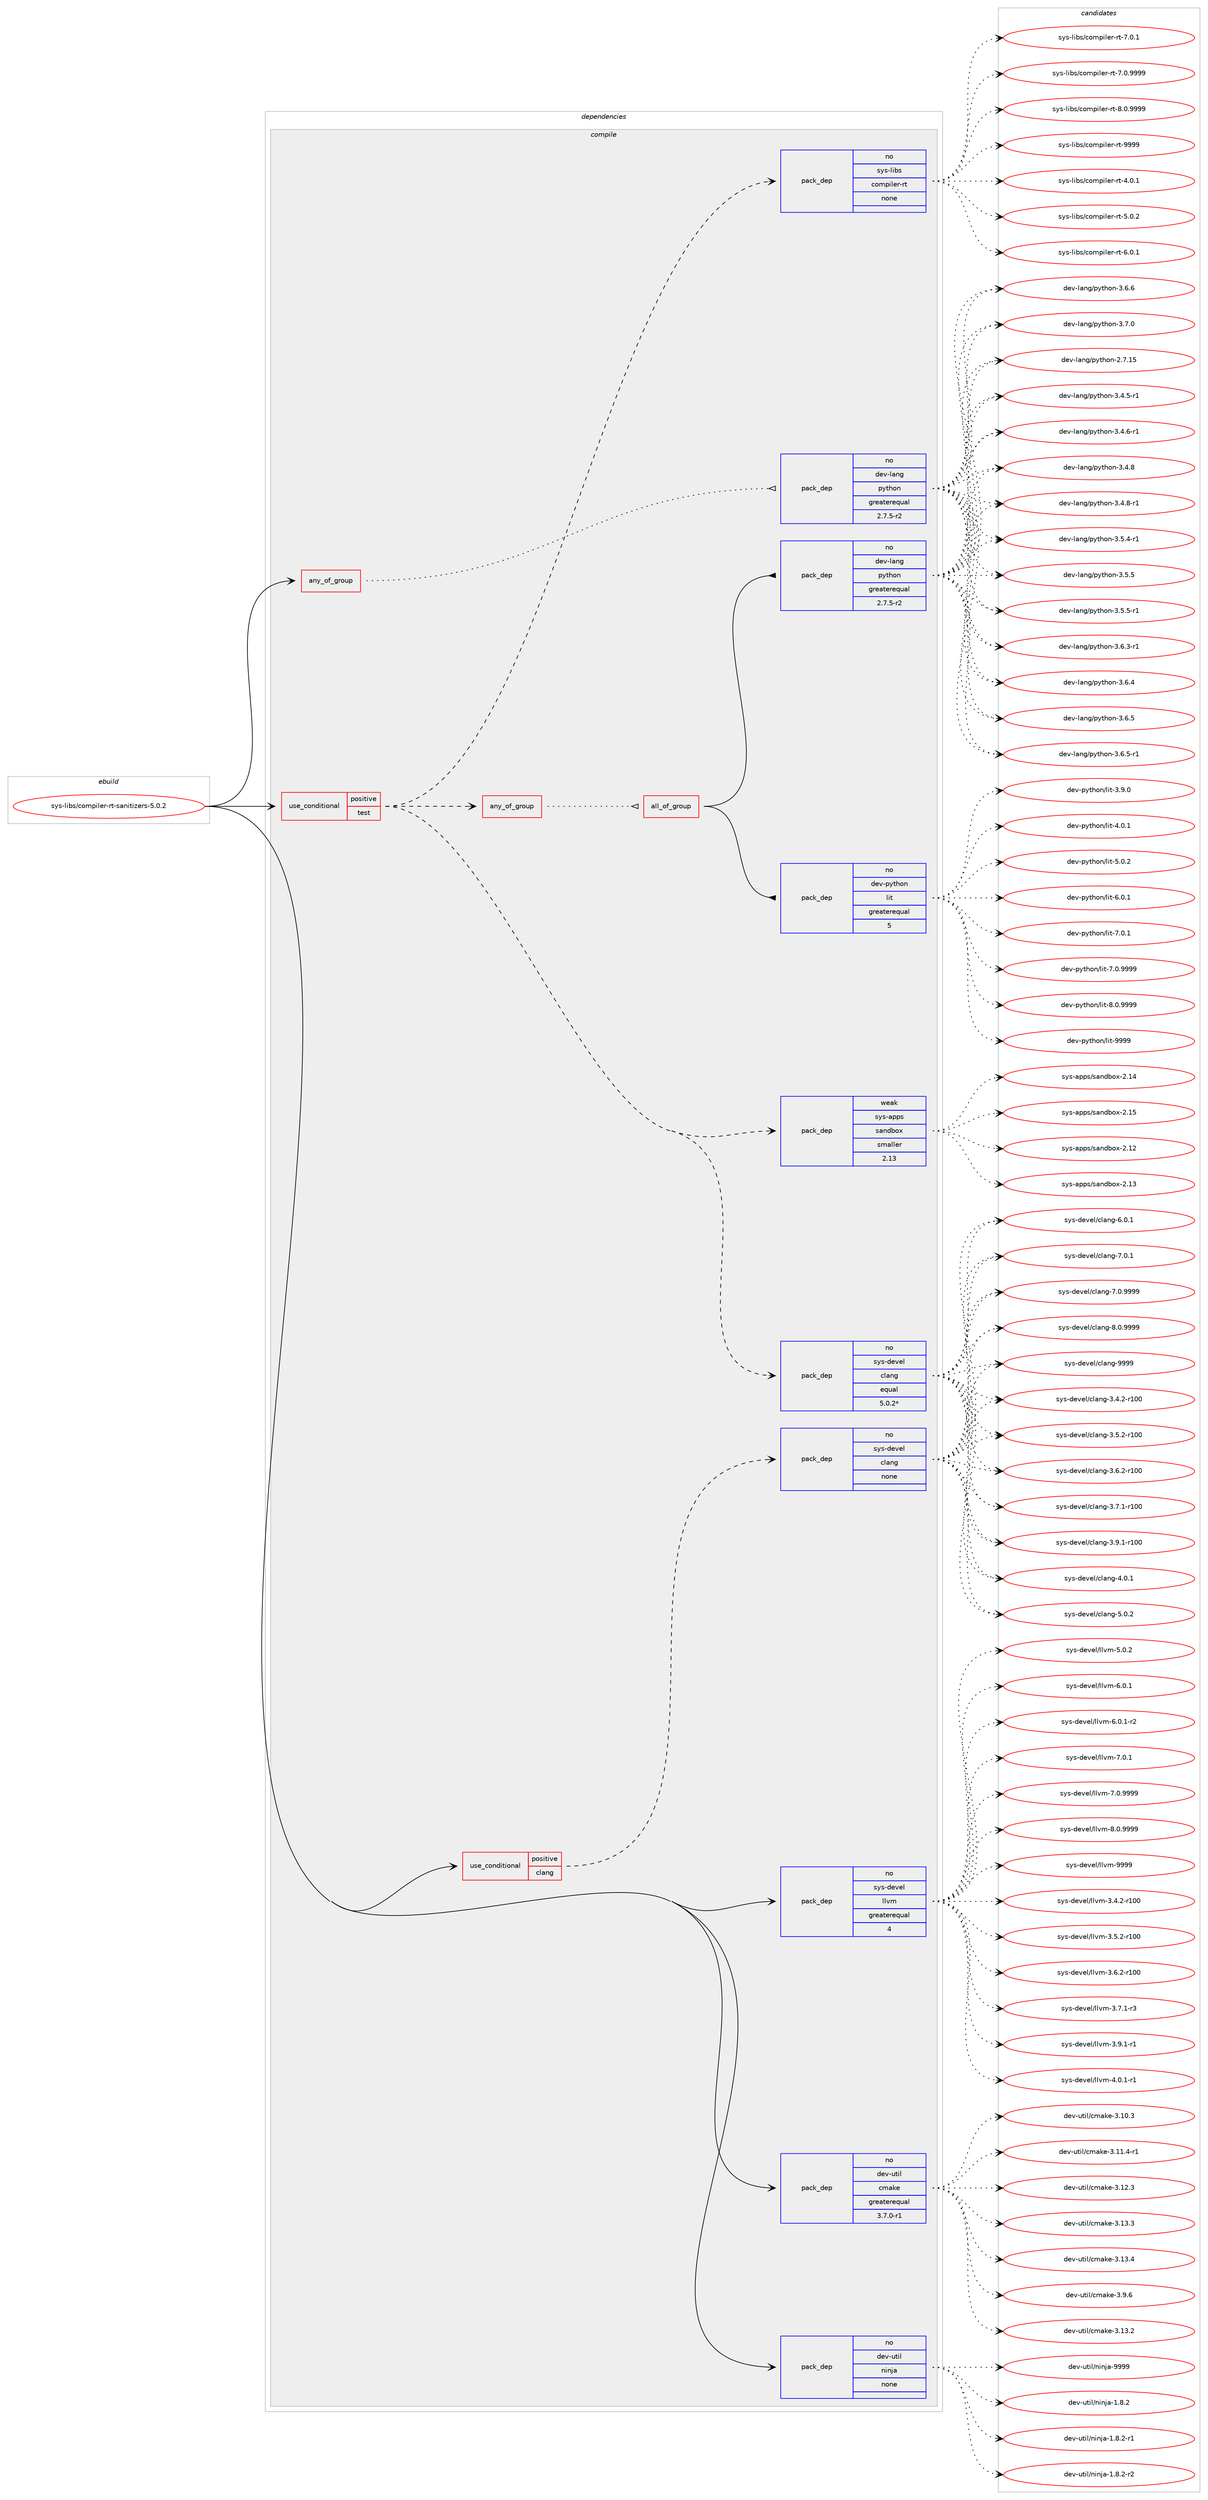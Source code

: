 digraph prolog {

# *************
# Graph options
# *************

newrank=true;
concentrate=true;
compound=true;
graph [rankdir=LR,fontname=Helvetica,fontsize=10,ranksep=1.5];#, ranksep=2.5, nodesep=0.2];
edge  [arrowhead=vee];
node  [fontname=Helvetica,fontsize=10];

# **********
# The ebuild
# **********

subgraph cluster_leftcol {
color=gray;
rank=same;
label=<<i>ebuild</i>>;
id [label="sys-libs/compiler-rt-sanitizers-5.0.2", color=red, width=4, href="../sys-libs/compiler-rt-sanitizers-5.0.2.svg"];
}

# ****************
# The dependencies
# ****************

subgraph cluster_midcol {
color=gray;
label=<<i>dependencies</i>>;
subgraph cluster_compile {
fillcolor="#eeeeee";
style=filled;
label=<<i>compile</i>>;
subgraph any150 {
dependency7066 [label=<<TABLE BORDER="0" CELLBORDER="1" CELLSPACING="0" CELLPADDING="4"><TR><TD CELLPADDING="10">any_of_group</TD></TR></TABLE>>, shape=none, color=red];subgraph pack5797 {
dependency7067 [label=<<TABLE BORDER="0" CELLBORDER="1" CELLSPACING="0" CELLPADDING="4" WIDTH="220"><TR><TD ROWSPAN="6" CELLPADDING="30">pack_dep</TD></TR><TR><TD WIDTH="110">no</TD></TR><TR><TD>dev-lang</TD></TR><TR><TD>python</TD></TR><TR><TD>greaterequal</TD></TR><TR><TD>2.7.5-r2</TD></TR></TABLE>>, shape=none, color=blue];
}
dependency7066:e -> dependency7067:w [weight=20,style="dotted",arrowhead="oinv"];
}
id:e -> dependency7066:w [weight=20,style="solid",arrowhead="vee"];
subgraph cond1112 {
dependency7068 [label=<<TABLE BORDER="0" CELLBORDER="1" CELLSPACING="0" CELLPADDING="4"><TR><TD ROWSPAN="3" CELLPADDING="10">use_conditional</TD></TR><TR><TD>positive</TD></TR><TR><TD>clang</TD></TR></TABLE>>, shape=none, color=red];
subgraph pack5798 {
dependency7069 [label=<<TABLE BORDER="0" CELLBORDER="1" CELLSPACING="0" CELLPADDING="4" WIDTH="220"><TR><TD ROWSPAN="6" CELLPADDING="30">pack_dep</TD></TR><TR><TD WIDTH="110">no</TD></TR><TR><TD>sys-devel</TD></TR><TR><TD>clang</TD></TR><TR><TD>none</TD></TR><TR><TD></TD></TR></TABLE>>, shape=none, color=blue];
}
dependency7068:e -> dependency7069:w [weight=20,style="dashed",arrowhead="vee"];
}
id:e -> dependency7068:w [weight=20,style="solid",arrowhead="vee"];
subgraph cond1113 {
dependency7070 [label=<<TABLE BORDER="0" CELLBORDER="1" CELLSPACING="0" CELLPADDING="4"><TR><TD ROWSPAN="3" CELLPADDING="10">use_conditional</TD></TR><TR><TD>positive</TD></TR><TR><TD>test</TD></TR></TABLE>>, shape=none, color=red];
subgraph pack5799 {
dependency7071 [label=<<TABLE BORDER="0" CELLBORDER="1" CELLSPACING="0" CELLPADDING="4" WIDTH="220"><TR><TD ROWSPAN="6" CELLPADDING="30">pack_dep</TD></TR><TR><TD WIDTH="110">weak</TD></TR><TR><TD>sys-apps</TD></TR><TR><TD>sandbox</TD></TR><TR><TD>smaller</TD></TR><TR><TD>2.13</TD></TR></TABLE>>, shape=none, color=blue];
}
dependency7070:e -> dependency7071:w [weight=20,style="dashed",arrowhead="vee"];
subgraph any151 {
dependency7072 [label=<<TABLE BORDER="0" CELLBORDER="1" CELLSPACING="0" CELLPADDING="4"><TR><TD CELLPADDING="10">any_of_group</TD></TR></TABLE>>, shape=none, color=red];subgraph all10 {
dependency7073 [label=<<TABLE BORDER="0" CELLBORDER="1" CELLSPACING="0" CELLPADDING="4"><TR><TD CELLPADDING="10">all_of_group</TD></TR></TABLE>>, shape=none, color=red];subgraph pack5800 {
dependency7074 [label=<<TABLE BORDER="0" CELLBORDER="1" CELLSPACING="0" CELLPADDING="4" WIDTH="220"><TR><TD ROWSPAN="6" CELLPADDING="30">pack_dep</TD></TR><TR><TD WIDTH="110">no</TD></TR><TR><TD>dev-lang</TD></TR><TR><TD>python</TD></TR><TR><TD>greaterequal</TD></TR><TR><TD>2.7.5-r2</TD></TR></TABLE>>, shape=none, color=blue];
}
dependency7073:e -> dependency7074:w [weight=20,style="solid",arrowhead="inv"];
subgraph pack5801 {
dependency7075 [label=<<TABLE BORDER="0" CELLBORDER="1" CELLSPACING="0" CELLPADDING="4" WIDTH="220"><TR><TD ROWSPAN="6" CELLPADDING="30">pack_dep</TD></TR><TR><TD WIDTH="110">no</TD></TR><TR><TD>dev-python</TD></TR><TR><TD>lit</TD></TR><TR><TD>greaterequal</TD></TR><TR><TD>5</TD></TR></TABLE>>, shape=none, color=blue];
}
dependency7073:e -> dependency7075:w [weight=20,style="solid",arrowhead="inv"];
}
dependency7072:e -> dependency7073:w [weight=20,style="dotted",arrowhead="oinv"];
}
dependency7070:e -> dependency7072:w [weight=20,style="dashed",arrowhead="vee"];
subgraph pack5802 {
dependency7076 [label=<<TABLE BORDER="0" CELLBORDER="1" CELLSPACING="0" CELLPADDING="4" WIDTH="220"><TR><TD ROWSPAN="6" CELLPADDING="30">pack_dep</TD></TR><TR><TD WIDTH="110">no</TD></TR><TR><TD>sys-devel</TD></TR><TR><TD>clang</TD></TR><TR><TD>equal</TD></TR><TR><TD>5.0.2*</TD></TR></TABLE>>, shape=none, color=blue];
}
dependency7070:e -> dependency7076:w [weight=20,style="dashed",arrowhead="vee"];
subgraph pack5803 {
dependency7077 [label=<<TABLE BORDER="0" CELLBORDER="1" CELLSPACING="0" CELLPADDING="4" WIDTH="220"><TR><TD ROWSPAN="6" CELLPADDING="30">pack_dep</TD></TR><TR><TD WIDTH="110">no</TD></TR><TR><TD>sys-libs</TD></TR><TR><TD>compiler-rt</TD></TR><TR><TD>none</TD></TR><TR><TD></TD></TR></TABLE>>, shape=none, color=blue];
}
dependency7070:e -> dependency7077:w [weight=20,style="dashed",arrowhead="vee"];
}
id:e -> dependency7070:w [weight=20,style="solid",arrowhead="vee"];
subgraph pack5804 {
dependency7078 [label=<<TABLE BORDER="0" CELLBORDER="1" CELLSPACING="0" CELLPADDING="4" WIDTH="220"><TR><TD ROWSPAN="6" CELLPADDING="30">pack_dep</TD></TR><TR><TD WIDTH="110">no</TD></TR><TR><TD>dev-util</TD></TR><TR><TD>cmake</TD></TR><TR><TD>greaterequal</TD></TR><TR><TD>3.7.0-r1</TD></TR></TABLE>>, shape=none, color=blue];
}
id:e -> dependency7078:w [weight=20,style="solid",arrowhead="vee"];
subgraph pack5805 {
dependency7079 [label=<<TABLE BORDER="0" CELLBORDER="1" CELLSPACING="0" CELLPADDING="4" WIDTH="220"><TR><TD ROWSPAN="6" CELLPADDING="30">pack_dep</TD></TR><TR><TD WIDTH="110">no</TD></TR><TR><TD>dev-util</TD></TR><TR><TD>ninja</TD></TR><TR><TD>none</TD></TR><TR><TD></TD></TR></TABLE>>, shape=none, color=blue];
}
id:e -> dependency7079:w [weight=20,style="solid",arrowhead="vee"];
subgraph pack5806 {
dependency7080 [label=<<TABLE BORDER="0" CELLBORDER="1" CELLSPACING="0" CELLPADDING="4" WIDTH="220"><TR><TD ROWSPAN="6" CELLPADDING="30">pack_dep</TD></TR><TR><TD WIDTH="110">no</TD></TR><TR><TD>sys-devel</TD></TR><TR><TD>llvm</TD></TR><TR><TD>greaterequal</TD></TR><TR><TD>4</TD></TR></TABLE>>, shape=none, color=blue];
}
id:e -> dependency7080:w [weight=20,style="solid",arrowhead="vee"];
}
subgraph cluster_compileandrun {
fillcolor="#eeeeee";
style=filled;
label=<<i>compile and run</i>>;
}
subgraph cluster_run {
fillcolor="#eeeeee";
style=filled;
label=<<i>run</i>>;
}
}

# **************
# The candidates
# **************

subgraph cluster_choices {
rank=same;
color=gray;
label=<<i>candidates</i>>;

subgraph choice5797 {
color=black;
nodesep=1;
choice10010111845108971101034711212111610411111045504655464953 [label="dev-lang/python-2.7.15", color=red, width=4,href="../dev-lang/python-2.7.15.svg"];
choice1001011184510897110103471121211161041111104551465246534511449 [label="dev-lang/python-3.4.5-r1", color=red, width=4,href="../dev-lang/python-3.4.5-r1.svg"];
choice1001011184510897110103471121211161041111104551465246544511449 [label="dev-lang/python-3.4.6-r1", color=red, width=4,href="../dev-lang/python-3.4.6-r1.svg"];
choice100101118451089711010347112121116104111110455146524656 [label="dev-lang/python-3.4.8", color=red, width=4,href="../dev-lang/python-3.4.8.svg"];
choice1001011184510897110103471121211161041111104551465246564511449 [label="dev-lang/python-3.4.8-r1", color=red, width=4,href="../dev-lang/python-3.4.8-r1.svg"];
choice1001011184510897110103471121211161041111104551465346524511449 [label="dev-lang/python-3.5.4-r1", color=red, width=4,href="../dev-lang/python-3.5.4-r1.svg"];
choice100101118451089711010347112121116104111110455146534653 [label="dev-lang/python-3.5.5", color=red, width=4,href="../dev-lang/python-3.5.5.svg"];
choice1001011184510897110103471121211161041111104551465346534511449 [label="dev-lang/python-3.5.5-r1", color=red, width=4,href="../dev-lang/python-3.5.5-r1.svg"];
choice1001011184510897110103471121211161041111104551465446514511449 [label="dev-lang/python-3.6.3-r1", color=red, width=4,href="../dev-lang/python-3.6.3-r1.svg"];
choice100101118451089711010347112121116104111110455146544652 [label="dev-lang/python-3.6.4", color=red, width=4,href="../dev-lang/python-3.6.4.svg"];
choice100101118451089711010347112121116104111110455146544653 [label="dev-lang/python-3.6.5", color=red, width=4,href="../dev-lang/python-3.6.5.svg"];
choice1001011184510897110103471121211161041111104551465446534511449 [label="dev-lang/python-3.6.5-r1", color=red, width=4,href="../dev-lang/python-3.6.5-r1.svg"];
choice100101118451089711010347112121116104111110455146544654 [label="dev-lang/python-3.6.6", color=red, width=4,href="../dev-lang/python-3.6.6.svg"];
choice100101118451089711010347112121116104111110455146554648 [label="dev-lang/python-3.7.0", color=red, width=4,href="../dev-lang/python-3.7.0.svg"];
dependency7067:e -> choice10010111845108971101034711212111610411111045504655464953:w [style=dotted,weight="100"];
dependency7067:e -> choice1001011184510897110103471121211161041111104551465246534511449:w [style=dotted,weight="100"];
dependency7067:e -> choice1001011184510897110103471121211161041111104551465246544511449:w [style=dotted,weight="100"];
dependency7067:e -> choice100101118451089711010347112121116104111110455146524656:w [style=dotted,weight="100"];
dependency7067:e -> choice1001011184510897110103471121211161041111104551465246564511449:w [style=dotted,weight="100"];
dependency7067:e -> choice1001011184510897110103471121211161041111104551465346524511449:w [style=dotted,weight="100"];
dependency7067:e -> choice100101118451089711010347112121116104111110455146534653:w [style=dotted,weight="100"];
dependency7067:e -> choice1001011184510897110103471121211161041111104551465346534511449:w [style=dotted,weight="100"];
dependency7067:e -> choice1001011184510897110103471121211161041111104551465446514511449:w [style=dotted,weight="100"];
dependency7067:e -> choice100101118451089711010347112121116104111110455146544652:w [style=dotted,weight="100"];
dependency7067:e -> choice100101118451089711010347112121116104111110455146544653:w [style=dotted,weight="100"];
dependency7067:e -> choice1001011184510897110103471121211161041111104551465446534511449:w [style=dotted,weight="100"];
dependency7067:e -> choice100101118451089711010347112121116104111110455146544654:w [style=dotted,weight="100"];
dependency7067:e -> choice100101118451089711010347112121116104111110455146554648:w [style=dotted,weight="100"];
}
subgraph choice5798 {
color=black;
nodesep=1;
choice1151211154510010111810110847991089711010345514652465045114494848 [label="sys-devel/clang-3.4.2-r100", color=red, width=4,href="../sys-devel/clang-3.4.2-r100.svg"];
choice1151211154510010111810110847991089711010345514653465045114494848 [label="sys-devel/clang-3.5.2-r100", color=red, width=4,href="../sys-devel/clang-3.5.2-r100.svg"];
choice1151211154510010111810110847991089711010345514654465045114494848 [label="sys-devel/clang-3.6.2-r100", color=red, width=4,href="../sys-devel/clang-3.6.2-r100.svg"];
choice1151211154510010111810110847991089711010345514655464945114494848 [label="sys-devel/clang-3.7.1-r100", color=red, width=4,href="../sys-devel/clang-3.7.1-r100.svg"];
choice1151211154510010111810110847991089711010345514657464945114494848 [label="sys-devel/clang-3.9.1-r100", color=red, width=4,href="../sys-devel/clang-3.9.1-r100.svg"];
choice11512111545100101118101108479910897110103455246484649 [label="sys-devel/clang-4.0.1", color=red, width=4,href="../sys-devel/clang-4.0.1.svg"];
choice11512111545100101118101108479910897110103455346484650 [label="sys-devel/clang-5.0.2", color=red, width=4,href="../sys-devel/clang-5.0.2.svg"];
choice11512111545100101118101108479910897110103455446484649 [label="sys-devel/clang-6.0.1", color=red, width=4,href="../sys-devel/clang-6.0.1.svg"];
choice11512111545100101118101108479910897110103455546484649 [label="sys-devel/clang-7.0.1", color=red, width=4,href="../sys-devel/clang-7.0.1.svg"];
choice11512111545100101118101108479910897110103455546484657575757 [label="sys-devel/clang-7.0.9999", color=red, width=4,href="../sys-devel/clang-7.0.9999.svg"];
choice11512111545100101118101108479910897110103455646484657575757 [label="sys-devel/clang-8.0.9999", color=red, width=4,href="../sys-devel/clang-8.0.9999.svg"];
choice115121115451001011181011084799108971101034557575757 [label="sys-devel/clang-9999", color=red, width=4,href="../sys-devel/clang-9999.svg"];
dependency7069:e -> choice1151211154510010111810110847991089711010345514652465045114494848:w [style=dotted,weight="100"];
dependency7069:e -> choice1151211154510010111810110847991089711010345514653465045114494848:w [style=dotted,weight="100"];
dependency7069:e -> choice1151211154510010111810110847991089711010345514654465045114494848:w [style=dotted,weight="100"];
dependency7069:e -> choice1151211154510010111810110847991089711010345514655464945114494848:w [style=dotted,weight="100"];
dependency7069:e -> choice1151211154510010111810110847991089711010345514657464945114494848:w [style=dotted,weight="100"];
dependency7069:e -> choice11512111545100101118101108479910897110103455246484649:w [style=dotted,weight="100"];
dependency7069:e -> choice11512111545100101118101108479910897110103455346484650:w [style=dotted,weight="100"];
dependency7069:e -> choice11512111545100101118101108479910897110103455446484649:w [style=dotted,weight="100"];
dependency7069:e -> choice11512111545100101118101108479910897110103455546484649:w [style=dotted,weight="100"];
dependency7069:e -> choice11512111545100101118101108479910897110103455546484657575757:w [style=dotted,weight="100"];
dependency7069:e -> choice11512111545100101118101108479910897110103455646484657575757:w [style=dotted,weight="100"];
dependency7069:e -> choice115121115451001011181011084799108971101034557575757:w [style=dotted,weight="100"];
}
subgraph choice5799 {
color=black;
nodesep=1;
choice11512111545971121121154711597110100981111204550464950 [label="sys-apps/sandbox-2.12", color=red, width=4,href="../sys-apps/sandbox-2.12.svg"];
choice11512111545971121121154711597110100981111204550464951 [label="sys-apps/sandbox-2.13", color=red, width=4,href="../sys-apps/sandbox-2.13.svg"];
choice11512111545971121121154711597110100981111204550464952 [label="sys-apps/sandbox-2.14", color=red, width=4,href="../sys-apps/sandbox-2.14.svg"];
choice11512111545971121121154711597110100981111204550464953 [label="sys-apps/sandbox-2.15", color=red, width=4,href="../sys-apps/sandbox-2.15.svg"];
dependency7071:e -> choice11512111545971121121154711597110100981111204550464950:w [style=dotted,weight="100"];
dependency7071:e -> choice11512111545971121121154711597110100981111204550464951:w [style=dotted,weight="100"];
dependency7071:e -> choice11512111545971121121154711597110100981111204550464952:w [style=dotted,weight="100"];
dependency7071:e -> choice11512111545971121121154711597110100981111204550464953:w [style=dotted,weight="100"];
}
subgraph choice5800 {
color=black;
nodesep=1;
choice10010111845108971101034711212111610411111045504655464953 [label="dev-lang/python-2.7.15", color=red, width=4,href="../dev-lang/python-2.7.15.svg"];
choice1001011184510897110103471121211161041111104551465246534511449 [label="dev-lang/python-3.4.5-r1", color=red, width=4,href="../dev-lang/python-3.4.5-r1.svg"];
choice1001011184510897110103471121211161041111104551465246544511449 [label="dev-lang/python-3.4.6-r1", color=red, width=4,href="../dev-lang/python-3.4.6-r1.svg"];
choice100101118451089711010347112121116104111110455146524656 [label="dev-lang/python-3.4.8", color=red, width=4,href="../dev-lang/python-3.4.8.svg"];
choice1001011184510897110103471121211161041111104551465246564511449 [label="dev-lang/python-3.4.8-r1", color=red, width=4,href="../dev-lang/python-3.4.8-r1.svg"];
choice1001011184510897110103471121211161041111104551465346524511449 [label="dev-lang/python-3.5.4-r1", color=red, width=4,href="../dev-lang/python-3.5.4-r1.svg"];
choice100101118451089711010347112121116104111110455146534653 [label="dev-lang/python-3.5.5", color=red, width=4,href="../dev-lang/python-3.5.5.svg"];
choice1001011184510897110103471121211161041111104551465346534511449 [label="dev-lang/python-3.5.5-r1", color=red, width=4,href="../dev-lang/python-3.5.5-r1.svg"];
choice1001011184510897110103471121211161041111104551465446514511449 [label="dev-lang/python-3.6.3-r1", color=red, width=4,href="../dev-lang/python-3.6.3-r1.svg"];
choice100101118451089711010347112121116104111110455146544652 [label="dev-lang/python-3.6.4", color=red, width=4,href="../dev-lang/python-3.6.4.svg"];
choice100101118451089711010347112121116104111110455146544653 [label="dev-lang/python-3.6.5", color=red, width=4,href="../dev-lang/python-3.6.5.svg"];
choice1001011184510897110103471121211161041111104551465446534511449 [label="dev-lang/python-3.6.5-r1", color=red, width=4,href="../dev-lang/python-3.6.5-r1.svg"];
choice100101118451089711010347112121116104111110455146544654 [label="dev-lang/python-3.6.6", color=red, width=4,href="../dev-lang/python-3.6.6.svg"];
choice100101118451089711010347112121116104111110455146554648 [label="dev-lang/python-3.7.0", color=red, width=4,href="../dev-lang/python-3.7.0.svg"];
dependency7074:e -> choice10010111845108971101034711212111610411111045504655464953:w [style=dotted,weight="100"];
dependency7074:e -> choice1001011184510897110103471121211161041111104551465246534511449:w [style=dotted,weight="100"];
dependency7074:e -> choice1001011184510897110103471121211161041111104551465246544511449:w [style=dotted,weight="100"];
dependency7074:e -> choice100101118451089711010347112121116104111110455146524656:w [style=dotted,weight="100"];
dependency7074:e -> choice1001011184510897110103471121211161041111104551465246564511449:w [style=dotted,weight="100"];
dependency7074:e -> choice1001011184510897110103471121211161041111104551465346524511449:w [style=dotted,weight="100"];
dependency7074:e -> choice100101118451089711010347112121116104111110455146534653:w [style=dotted,weight="100"];
dependency7074:e -> choice1001011184510897110103471121211161041111104551465346534511449:w [style=dotted,weight="100"];
dependency7074:e -> choice1001011184510897110103471121211161041111104551465446514511449:w [style=dotted,weight="100"];
dependency7074:e -> choice100101118451089711010347112121116104111110455146544652:w [style=dotted,weight="100"];
dependency7074:e -> choice100101118451089711010347112121116104111110455146544653:w [style=dotted,weight="100"];
dependency7074:e -> choice1001011184510897110103471121211161041111104551465446534511449:w [style=dotted,weight="100"];
dependency7074:e -> choice100101118451089711010347112121116104111110455146544654:w [style=dotted,weight="100"];
dependency7074:e -> choice100101118451089711010347112121116104111110455146554648:w [style=dotted,weight="100"];
}
subgraph choice5801 {
color=black;
nodesep=1;
choice1001011184511212111610411111047108105116455146574648 [label="dev-python/lit-3.9.0", color=red, width=4,href="../dev-python/lit-3.9.0.svg"];
choice1001011184511212111610411111047108105116455246484649 [label="dev-python/lit-4.0.1", color=red, width=4,href="../dev-python/lit-4.0.1.svg"];
choice1001011184511212111610411111047108105116455346484650 [label="dev-python/lit-5.0.2", color=red, width=4,href="../dev-python/lit-5.0.2.svg"];
choice1001011184511212111610411111047108105116455446484649 [label="dev-python/lit-6.0.1", color=red, width=4,href="../dev-python/lit-6.0.1.svg"];
choice1001011184511212111610411111047108105116455546484649 [label="dev-python/lit-7.0.1", color=red, width=4,href="../dev-python/lit-7.0.1.svg"];
choice1001011184511212111610411111047108105116455546484657575757 [label="dev-python/lit-7.0.9999", color=red, width=4,href="../dev-python/lit-7.0.9999.svg"];
choice1001011184511212111610411111047108105116455646484657575757 [label="dev-python/lit-8.0.9999", color=red, width=4,href="../dev-python/lit-8.0.9999.svg"];
choice10010111845112121116104111110471081051164557575757 [label="dev-python/lit-9999", color=red, width=4,href="../dev-python/lit-9999.svg"];
dependency7075:e -> choice1001011184511212111610411111047108105116455146574648:w [style=dotted,weight="100"];
dependency7075:e -> choice1001011184511212111610411111047108105116455246484649:w [style=dotted,weight="100"];
dependency7075:e -> choice1001011184511212111610411111047108105116455346484650:w [style=dotted,weight="100"];
dependency7075:e -> choice1001011184511212111610411111047108105116455446484649:w [style=dotted,weight="100"];
dependency7075:e -> choice1001011184511212111610411111047108105116455546484649:w [style=dotted,weight="100"];
dependency7075:e -> choice1001011184511212111610411111047108105116455546484657575757:w [style=dotted,weight="100"];
dependency7075:e -> choice1001011184511212111610411111047108105116455646484657575757:w [style=dotted,weight="100"];
dependency7075:e -> choice10010111845112121116104111110471081051164557575757:w [style=dotted,weight="100"];
}
subgraph choice5802 {
color=black;
nodesep=1;
choice1151211154510010111810110847991089711010345514652465045114494848 [label="sys-devel/clang-3.4.2-r100", color=red, width=4,href="../sys-devel/clang-3.4.2-r100.svg"];
choice1151211154510010111810110847991089711010345514653465045114494848 [label="sys-devel/clang-3.5.2-r100", color=red, width=4,href="../sys-devel/clang-3.5.2-r100.svg"];
choice1151211154510010111810110847991089711010345514654465045114494848 [label="sys-devel/clang-3.6.2-r100", color=red, width=4,href="../sys-devel/clang-3.6.2-r100.svg"];
choice1151211154510010111810110847991089711010345514655464945114494848 [label="sys-devel/clang-3.7.1-r100", color=red, width=4,href="../sys-devel/clang-3.7.1-r100.svg"];
choice1151211154510010111810110847991089711010345514657464945114494848 [label="sys-devel/clang-3.9.1-r100", color=red, width=4,href="../sys-devel/clang-3.9.1-r100.svg"];
choice11512111545100101118101108479910897110103455246484649 [label="sys-devel/clang-4.0.1", color=red, width=4,href="../sys-devel/clang-4.0.1.svg"];
choice11512111545100101118101108479910897110103455346484650 [label="sys-devel/clang-5.0.2", color=red, width=4,href="../sys-devel/clang-5.0.2.svg"];
choice11512111545100101118101108479910897110103455446484649 [label="sys-devel/clang-6.0.1", color=red, width=4,href="../sys-devel/clang-6.0.1.svg"];
choice11512111545100101118101108479910897110103455546484649 [label="sys-devel/clang-7.0.1", color=red, width=4,href="../sys-devel/clang-7.0.1.svg"];
choice11512111545100101118101108479910897110103455546484657575757 [label="sys-devel/clang-7.0.9999", color=red, width=4,href="../sys-devel/clang-7.0.9999.svg"];
choice11512111545100101118101108479910897110103455646484657575757 [label="sys-devel/clang-8.0.9999", color=red, width=4,href="../sys-devel/clang-8.0.9999.svg"];
choice115121115451001011181011084799108971101034557575757 [label="sys-devel/clang-9999", color=red, width=4,href="../sys-devel/clang-9999.svg"];
dependency7076:e -> choice1151211154510010111810110847991089711010345514652465045114494848:w [style=dotted,weight="100"];
dependency7076:e -> choice1151211154510010111810110847991089711010345514653465045114494848:w [style=dotted,weight="100"];
dependency7076:e -> choice1151211154510010111810110847991089711010345514654465045114494848:w [style=dotted,weight="100"];
dependency7076:e -> choice1151211154510010111810110847991089711010345514655464945114494848:w [style=dotted,weight="100"];
dependency7076:e -> choice1151211154510010111810110847991089711010345514657464945114494848:w [style=dotted,weight="100"];
dependency7076:e -> choice11512111545100101118101108479910897110103455246484649:w [style=dotted,weight="100"];
dependency7076:e -> choice11512111545100101118101108479910897110103455346484650:w [style=dotted,weight="100"];
dependency7076:e -> choice11512111545100101118101108479910897110103455446484649:w [style=dotted,weight="100"];
dependency7076:e -> choice11512111545100101118101108479910897110103455546484649:w [style=dotted,weight="100"];
dependency7076:e -> choice11512111545100101118101108479910897110103455546484657575757:w [style=dotted,weight="100"];
dependency7076:e -> choice11512111545100101118101108479910897110103455646484657575757:w [style=dotted,weight="100"];
dependency7076:e -> choice115121115451001011181011084799108971101034557575757:w [style=dotted,weight="100"];
}
subgraph choice5803 {
color=black;
nodesep=1;
choice1151211154510810598115479911110911210510810111445114116455246484649 [label="sys-libs/compiler-rt-4.0.1", color=red, width=4,href="../sys-libs/compiler-rt-4.0.1.svg"];
choice1151211154510810598115479911110911210510810111445114116455346484650 [label="sys-libs/compiler-rt-5.0.2", color=red, width=4,href="../sys-libs/compiler-rt-5.0.2.svg"];
choice1151211154510810598115479911110911210510810111445114116455446484649 [label="sys-libs/compiler-rt-6.0.1", color=red, width=4,href="../sys-libs/compiler-rt-6.0.1.svg"];
choice1151211154510810598115479911110911210510810111445114116455546484649 [label="sys-libs/compiler-rt-7.0.1", color=red, width=4,href="../sys-libs/compiler-rt-7.0.1.svg"];
choice1151211154510810598115479911110911210510810111445114116455546484657575757 [label="sys-libs/compiler-rt-7.0.9999", color=red, width=4,href="../sys-libs/compiler-rt-7.0.9999.svg"];
choice1151211154510810598115479911110911210510810111445114116455646484657575757 [label="sys-libs/compiler-rt-8.0.9999", color=red, width=4,href="../sys-libs/compiler-rt-8.0.9999.svg"];
choice11512111545108105981154799111109112105108101114451141164557575757 [label="sys-libs/compiler-rt-9999", color=red, width=4,href="../sys-libs/compiler-rt-9999.svg"];
dependency7077:e -> choice1151211154510810598115479911110911210510810111445114116455246484649:w [style=dotted,weight="100"];
dependency7077:e -> choice1151211154510810598115479911110911210510810111445114116455346484650:w [style=dotted,weight="100"];
dependency7077:e -> choice1151211154510810598115479911110911210510810111445114116455446484649:w [style=dotted,weight="100"];
dependency7077:e -> choice1151211154510810598115479911110911210510810111445114116455546484649:w [style=dotted,weight="100"];
dependency7077:e -> choice1151211154510810598115479911110911210510810111445114116455546484657575757:w [style=dotted,weight="100"];
dependency7077:e -> choice1151211154510810598115479911110911210510810111445114116455646484657575757:w [style=dotted,weight="100"];
dependency7077:e -> choice11512111545108105981154799111109112105108101114451141164557575757:w [style=dotted,weight="100"];
}
subgraph choice5804 {
color=black;
nodesep=1;
choice1001011184511711610510847991099710710145514649514650 [label="dev-util/cmake-3.13.2", color=red, width=4,href="../dev-util/cmake-3.13.2.svg"];
choice1001011184511711610510847991099710710145514649484651 [label="dev-util/cmake-3.10.3", color=red, width=4,href="../dev-util/cmake-3.10.3.svg"];
choice10010111845117116105108479910997107101455146494946524511449 [label="dev-util/cmake-3.11.4-r1", color=red, width=4,href="../dev-util/cmake-3.11.4-r1.svg"];
choice1001011184511711610510847991099710710145514649504651 [label="dev-util/cmake-3.12.3", color=red, width=4,href="../dev-util/cmake-3.12.3.svg"];
choice1001011184511711610510847991099710710145514649514651 [label="dev-util/cmake-3.13.3", color=red, width=4,href="../dev-util/cmake-3.13.3.svg"];
choice1001011184511711610510847991099710710145514649514652 [label="dev-util/cmake-3.13.4", color=red, width=4,href="../dev-util/cmake-3.13.4.svg"];
choice10010111845117116105108479910997107101455146574654 [label="dev-util/cmake-3.9.6", color=red, width=4,href="../dev-util/cmake-3.9.6.svg"];
dependency7078:e -> choice1001011184511711610510847991099710710145514649514650:w [style=dotted,weight="100"];
dependency7078:e -> choice1001011184511711610510847991099710710145514649484651:w [style=dotted,weight="100"];
dependency7078:e -> choice10010111845117116105108479910997107101455146494946524511449:w [style=dotted,weight="100"];
dependency7078:e -> choice1001011184511711610510847991099710710145514649504651:w [style=dotted,weight="100"];
dependency7078:e -> choice1001011184511711610510847991099710710145514649514651:w [style=dotted,weight="100"];
dependency7078:e -> choice1001011184511711610510847991099710710145514649514652:w [style=dotted,weight="100"];
dependency7078:e -> choice10010111845117116105108479910997107101455146574654:w [style=dotted,weight="100"];
}
subgraph choice5805 {
color=black;
nodesep=1;
choice100101118451171161051084711010511010697454946564650 [label="dev-util/ninja-1.8.2", color=red, width=4,href="../dev-util/ninja-1.8.2.svg"];
choice1001011184511711610510847110105110106974549465646504511449 [label="dev-util/ninja-1.8.2-r1", color=red, width=4,href="../dev-util/ninja-1.8.2-r1.svg"];
choice1001011184511711610510847110105110106974549465646504511450 [label="dev-util/ninja-1.8.2-r2", color=red, width=4,href="../dev-util/ninja-1.8.2-r2.svg"];
choice1001011184511711610510847110105110106974557575757 [label="dev-util/ninja-9999", color=red, width=4,href="../dev-util/ninja-9999.svg"];
dependency7079:e -> choice100101118451171161051084711010511010697454946564650:w [style=dotted,weight="100"];
dependency7079:e -> choice1001011184511711610510847110105110106974549465646504511449:w [style=dotted,weight="100"];
dependency7079:e -> choice1001011184511711610510847110105110106974549465646504511450:w [style=dotted,weight="100"];
dependency7079:e -> choice1001011184511711610510847110105110106974557575757:w [style=dotted,weight="100"];
}
subgraph choice5806 {
color=black;
nodesep=1;
choice115121115451001011181011084710810811810945514652465045114494848 [label="sys-devel/llvm-3.4.2-r100", color=red, width=4,href="../sys-devel/llvm-3.4.2-r100.svg"];
choice115121115451001011181011084710810811810945514653465045114494848 [label="sys-devel/llvm-3.5.2-r100", color=red, width=4,href="../sys-devel/llvm-3.5.2-r100.svg"];
choice115121115451001011181011084710810811810945514654465045114494848 [label="sys-devel/llvm-3.6.2-r100", color=red, width=4,href="../sys-devel/llvm-3.6.2-r100.svg"];
choice11512111545100101118101108471081081181094551465546494511451 [label="sys-devel/llvm-3.7.1-r3", color=red, width=4,href="../sys-devel/llvm-3.7.1-r3.svg"];
choice11512111545100101118101108471081081181094551465746494511449 [label="sys-devel/llvm-3.9.1-r1", color=red, width=4,href="../sys-devel/llvm-3.9.1-r1.svg"];
choice11512111545100101118101108471081081181094552464846494511449 [label="sys-devel/llvm-4.0.1-r1", color=red, width=4,href="../sys-devel/llvm-4.0.1-r1.svg"];
choice1151211154510010111810110847108108118109455346484650 [label="sys-devel/llvm-5.0.2", color=red, width=4,href="../sys-devel/llvm-5.0.2.svg"];
choice1151211154510010111810110847108108118109455446484649 [label="sys-devel/llvm-6.0.1", color=red, width=4,href="../sys-devel/llvm-6.0.1.svg"];
choice11512111545100101118101108471081081181094554464846494511450 [label="sys-devel/llvm-6.0.1-r2", color=red, width=4,href="../sys-devel/llvm-6.0.1-r2.svg"];
choice1151211154510010111810110847108108118109455546484649 [label="sys-devel/llvm-7.0.1", color=red, width=4,href="../sys-devel/llvm-7.0.1.svg"];
choice1151211154510010111810110847108108118109455546484657575757 [label="sys-devel/llvm-7.0.9999", color=red, width=4,href="../sys-devel/llvm-7.0.9999.svg"];
choice1151211154510010111810110847108108118109455646484657575757 [label="sys-devel/llvm-8.0.9999", color=red, width=4,href="../sys-devel/llvm-8.0.9999.svg"];
choice11512111545100101118101108471081081181094557575757 [label="sys-devel/llvm-9999", color=red, width=4,href="../sys-devel/llvm-9999.svg"];
dependency7080:e -> choice115121115451001011181011084710810811810945514652465045114494848:w [style=dotted,weight="100"];
dependency7080:e -> choice115121115451001011181011084710810811810945514653465045114494848:w [style=dotted,weight="100"];
dependency7080:e -> choice115121115451001011181011084710810811810945514654465045114494848:w [style=dotted,weight="100"];
dependency7080:e -> choice11512111545100101118101108471081081181094551465546494511451:w [style=dotted,weight="100"];
dependency7080:e -> choice11512111545100101118101108471081081181094551465746494511449:w [style=dotted,weight="100"];
dependency7080:e -> choice11512111545100101118101108471081081181094552464846494511449:w [style=dotted,weight="100"];
dependency7080:e -> choice1151211154510010111810110847108108118109455346484650:w [style=dotted,weight="100"];
dependency7080:e -> choice1151211154510010111810110847108108118109455446484649:w [style=dotted,weight="100"];
dependency7080:e -> choice11512111545100101118101108471081081181094554464846494511450:w [style=dotted,weight="100"];
dependency7080:e -> choice1151211154510010111810110847108108118109455546484649:w [style=dotted,weight="100"];
dependency7080:e -> choice1151211154510010111810110847108108118109455546484657575757:w [style=dotted,weight="100"];
dependency7080:e -> choice1151211154510010111810110847108108118109455646484657575757:w [style=dotted,weight="100"];
dependency7080:e -> choice11512111545100101118101108471081081181094557575757:w [style=dotted,weight="100"];
}
}

}
